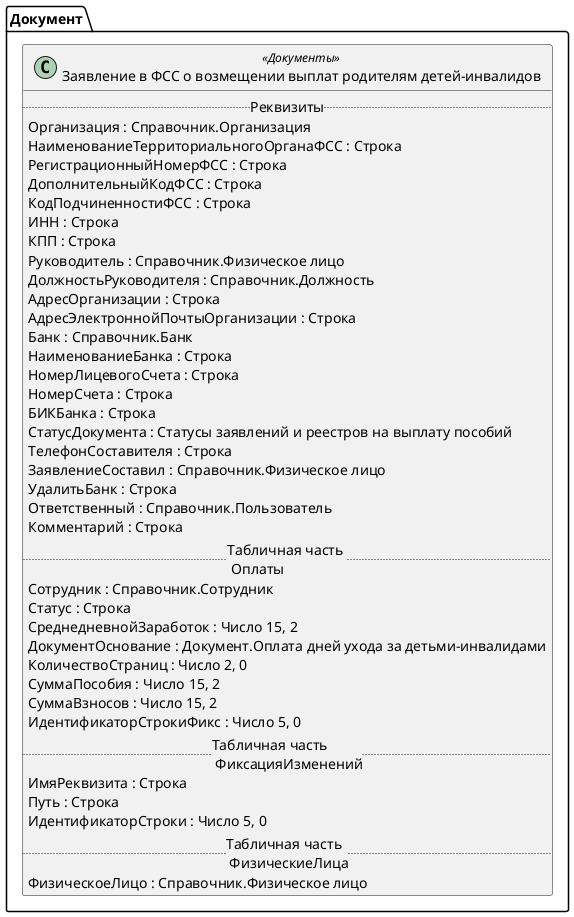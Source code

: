 ﻿@startuml ЗаявлениеВФССОВозмещенииВыплатРодителямДетейИнвалидов
'!include templates.wsd
'..\include templates.wsd
class Документ.ЗаявлениеВФССОВозмещенииВыплатРодителямДетейИнвалидов as "Заявление в ФСС о возмещении выплат родителям детей-инвалидов" <<Документы>>
{
..Реквизиты..
Организация : Справочник.Организация
НаименованиеТерриториальногоОрганаФСС : Строка
РегистрационныйНомерФСС : Строка
ДополнительныйКодФСС : Строка
КодПодчиненностиФСС : Строка
ИНН : Строка
КПП : Строка
Руководитель : Справочник.Физическое лицо
ДолжностьРуководителя : Справочник.Должность
АдресОрганизации : Строка
АдресЭлектроннойПочтыОрганизации : Строка
Банк : Справочник.Банк
НаименованиеБанка : Строка
НомерЛицевогоСчета : Строка
НомерСчета : Строка
БИКБанка : Строка
СтатусДокумента : Статусы заявлений и реестров на выплату пособий
ТелефонСоставителя : Строка
ЗаявлениеСоставил : Справочник.Физическое лицо
УдалитьБанк : Строка
Ответственный : Справочник.Пользователь
Комментарий : Строка
..Табличная часть \n Оплаты..
Сотрудник : Справочник.Сотрудник
Статус : Строка
СреднедневнойЗаработок : Число 15, 2
ДокументОснование : Документ.Оплата дней ухода за детьми-инвалидами
КоличествоСтраниц : Число 2, 0
СуммаПособия : Число 15, 2
СуммаВзносов : Число 15, 2
ИдентификаторСтрокиФикс : Число 5, 0
..Табличная часть \n ФиксацияИзменений..
ИмяРеквизита : Строка
Путь : Строка
ИдентификаторСтроки : Число 5, 0
..Табличная часть \n ФизическиеЛица..
ФизическоеЛицо : Справочник.Физическое лицо
}
@enduml
